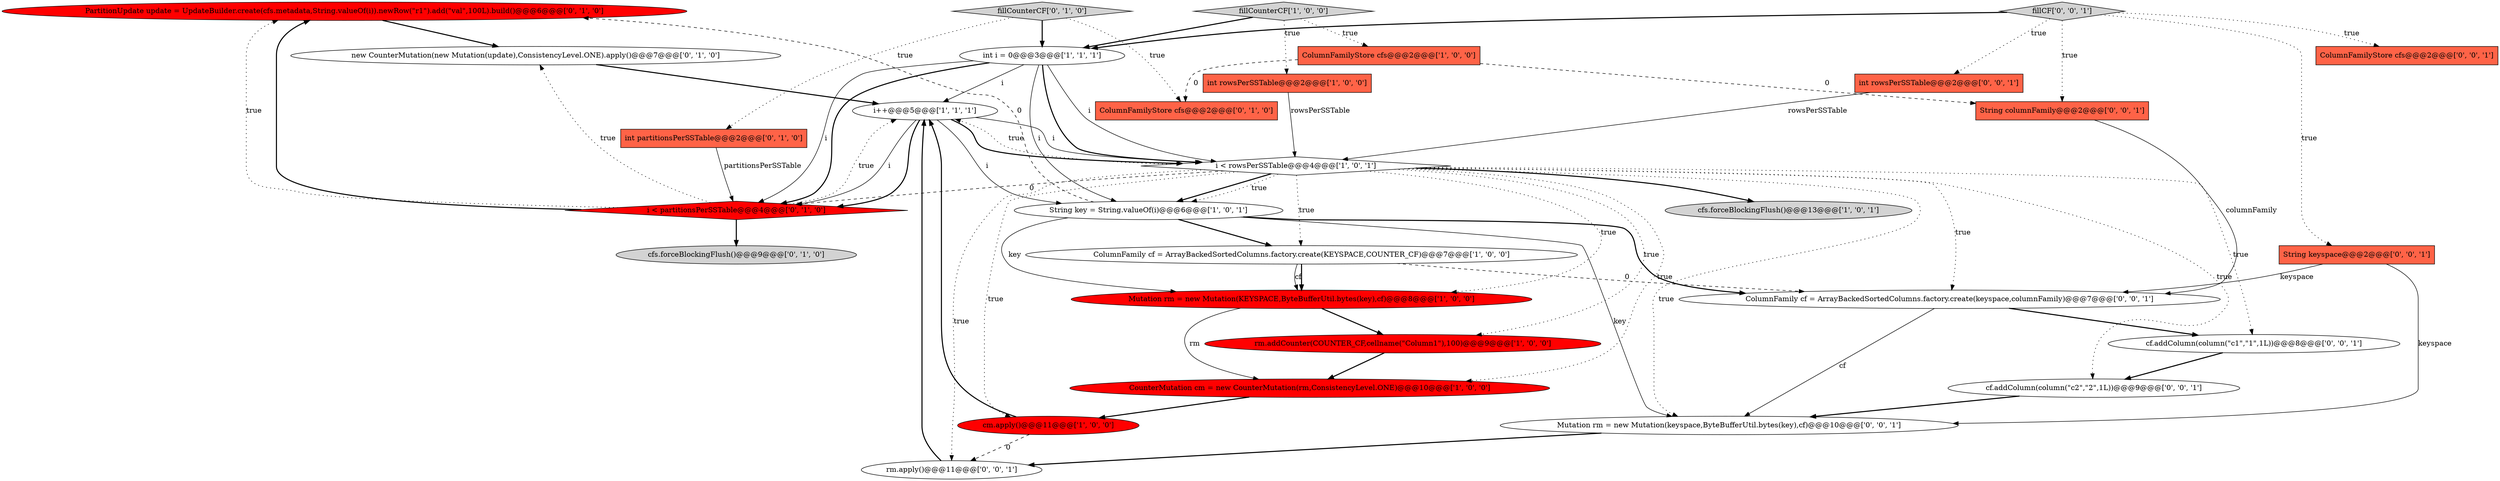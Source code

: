 digraph {
17 [style = filled, label = "PartitionUpdate update = UpdateBuilder.create(cfs.metadata,String.valueOf(i)).newRow(\"r1\").add(\"val\",100L).build()@@@6@@@['0', '1', '0']", fillcolor = red, shape = ellipse image = "AAA1AAABBB2BBB"];
10 [style = filled, label = "fillCounterCF['1', '0', '0']", fillcolor = lightgray, shape = diamond image = "AAA0AAABBB1BBB"];
0 [style = filled, label = "int rowsPerSSTable@@@2@@@['1', '0', '0']", fillcolor = tomato, shape = box image = "AAA0AAABBB1BBB"];
18 [style = filled, label = "i < partitionsPerSSTable@@@4@@@['0', '1', '0']", fillcolor = red, shape = diamond image = "AAA1AAABBB2BBB"];
11 [style = filled, label = "i++@@@5@@@['1', '1', '1']", fillcolor = white, shape = ellipse image = "AAA0AAABBB1BBB"];
6 [style = filled, label = "ColumnFamily cf = ArrayBackedSortedColumns.factory.create(KEYSPACE,COUNTER_CF)@@@7@@@['1', '0', '0']", fillcolor = white, shape = ellipse image = "AAA0AAABBB1BBB"];
7 [style = filled, label = "cm.apply()@@@11@@@['1', '0', '0']", fillcolor = red, shape = ellipse image = "AAA1AAABBB1BBB"];
19 [style = filled, label = "ColumnFamilyStore cfs@@@2@@@['0', '1', '0']", fillcolor = tomato, shape = box image = "AAA1AAABBB2BBB"];
8 [style = filled, label = "CounterMutation cm = new CounterMutation(rm,ConsistencyLevel.ONE)@@@10@@@['1', '0', '0']", fillcolor = red, shape = ellipse image = "AAA1AAABBB1BBB"];
23 [style = filled, label = "Mutation rm = new Mutation(keyspace,ByteBufferUtil.bytes(key),cf)@@@10@@@['0', '0', '1']", fillcolor = white, shape = ellipse image = "AAA0AAABBB3BBB"];
24 [style = filled, label = "cf.addColumn(column(\"c1\",\"1\",1L))@@@8@@@['0', '0', '1']", fillcolor = white, shape = ellipse image = "AAA0AAABBB3BBB"];
3 [style = filled, label = "i < rowsPerSSTable@@@4@@@['1', '0', '1']", fillcolor = white, shape = diamond image = "AAA0AAABBB1BBB"];
5 [style = filled, label = "int i = 0@@@3@@@['1', '1', '1']", fillcolor = white, shape = ellipse image = "AAA0AAABBB1BBB"];
28 [style = filled, label = "String columnFamily@@@2@@@['0', '0', '1']", fillcolor = tomato, shape = box image = "AAA0AAABBB3BBB"];
20 [style = filled, label = "ColumnFamilyStore cfs@@@2@@@['0', '0', '1']", fillcolor = tomato, shape = box image = "AAA0AAABBB3BBB"];
4 [style = filled, label = "cfs.forceBlockingFlush()@@@13@@@['1', '0', '1']", fillcolor = lightgray, shape = ellipse image = "AAA0AAABBB1BBB"];
26 [style = filled, label = "fillCF['0', '0', '1']", fillcolor = lightgray, shape = diamond image = "AAA0AAABBB3BBB"];
15 [style = filled, label = "int partitionsPerSSTable@@@2@@@['0', '1', '0']", fillcolor = tomato, shape = box image = "AAA0AAABBB2BBB"];
21 [style = filled, label = "int rowsPerSSTable@@@2@@@['0', '0', '1']", fillcolor = tomato, shape = box image = "AAA0AAABBB3BBB"];
14 [style = filled, label = "fillCounterCF['0', '1', '0']", fillcolor = lightgray, shape = diamond image = "AAA0AAABBB2BBB"];
13 [style = filled, label = "new CounterMutation(new Mutation(update),ConsistencyLevel.ONE).apply()@@@7@@@['0', '1', '0']", fillcolor = white, shape = ellipse image = "AAA0AAABBB2BBB"];
22 [style = filled, label = "ColumnFamily cf = ArrayBackedSortedColumns.factory.create(keyspace,columnFamily)@@@7@@@['0', '0', '1']", fillcolor = white, shape = ellipse image = "AAA0AAABBB3BBB"];
25 [style = filled, label = "cf.addColumn(column(\"c2\",\"2\",1L))@@@9@@@['0', '0', '1']", fillcolor = white, shape = ellipse image = "AAA0AAABBB3BBB"];
2 [style = filled, label = "rm.addCounter(COUNTER_CF,cellname(\"Column1\"),100)@@@9@@@['1', '0', '0']", fillcolor = red, shape = ellipse image = "AAA1AAABBB1BBB"];
9 [style = filled, label = "ColumnFamilyStore cfs@@@2@@@['1', '0', '0']", fillcolor = tomato, shape = box image = "AAA1AAABBB1BBB"];
16 [style = filled, label = "cfs.forceBlockingFlush()@@@9@@@['0', '1', '0']", fillcolor = lightgray, shape = ellipse image = "AAA0AAABBB2BBB"];
12 [style = filled, label = "Mutation rm = new Mutation(KEYSPACE,ByteBufferUtil.bytes(key),cf)@@@8@@@['1', '0', '0']", fillcolor = red, shape = ellipse image = "AAA1AAABBB1BBB"];
1 [style = filled, label = "String key = String.valueOf(i)@@@6@@@['1', '0', '1']", fillcolor = white, shape = ellipse image = "AAA0AAABBB1BBB"];
27 [style = filled, label = "String keyspace@@@2@@@['0', '0', '1']", fillcolor = tomato, shape = box image = "AAA0AAABBB3BBB"];
29 [style = filled, label = "rm.apply()@@@11@@@['0', '0', '1']", fillcolor = white, shape = ellipse image = "AAA0AAABBB3BBB"];
5->3 [style = bold, label=""];
3->11 [style = dotted, label="true"];
3->7 [style = dotted, label="true"];
27->23 [style = solid, label="keyspace"];
7->11 [style = bold, label=""];
14->19 [style = dotted, label="true"];
3->1 [style = bold, label=""];
6->12 [style = solid, label="cf"];
5->3 [style = solid, label="i"];
1->23 [style = solid, label="key"];
3->29 [style = dotted, label="true"];
25->23 [style = bold, label=""];
26->5 [style = bold, label=""];
3->2 [style = dotted, label="true"];
26->27 [style = dotted, label="true"];
3->18 [style = dashed, label="0"];
9->28 [style = dashed, label="0"];
11->1 [style = solid, label="i"];
18->17 [style = bold, label=""];
18->13 [style = dotted, label="true"];
11->3 [style = solid, label="i"];
26->20 [style = dotted, label="true"];
28->22 [style = solid, label="columnFamily"];
5->18 [style = bold, label=""];
5->11 [style = solid, label="i"];
5->1 [style = solid, label="i"];
3->6 [style = dotted, label="true"];
10->9 [style = dotted, label="true"];
3->4 [style = bold, label=""];
1->12 [style = solid, label="key"];
13->11 [style = bold, label=""];
12->8 [style = solid, label="rm"];
11->18 [style = bold, label=""];
3->25 [style = dotted, label="true"];
8->7 [style = bold, label=""];
3->24 [style = dotted, label="true"];
6->22 [style = dashed, label="0"];
1->22 [style = bold, label=""];
23->29 [style = bold, label=""];
9->19 [style = dashed, label="0"];
18->11 [style = dotted, label="true"];
12->2 [style = bold, label=""];
18->16 [style = bold, label=""];
0->3 [style = solid, label="rowsPerSSTable"];
27->22 [style = solid, label="keyspace"];
1->6 [style = bold, label=""];
14->15 [style = dotted, label="true"];
10->5 [style = bold, label=""];
1->17 [style = dashed, label="0"];
11->3 [style = bold, label=""];
26->21 [style = dotted, label="true"];
24->25 [style = bold, label=""];
3->12 [style = dotted, label="true"];
26->28 [style = dotted, label="true"];
3->22 [style = dotted, label="true"];
5->18 [style = solid, label="i"];
10->0 [style = dotted, label="true"];
22->23 [style = solid, label="cf"];
7->29 [style = dashed, label="0"];
17->13 [style = bold, label=""];
15->18 [style = solid, label="partitionsPerSSTable"];
18->17 [style = dotted, label="true"];
22->24 [style = bold, label=""];
21->3 [style = solid, label="rowsPerSSTable"];
3->8 [style = dotted, label="true"];
3->1 [style = dotted, label="true"];
29->11 [style = bold, label=""];
11->18 [style = solid, label="i"];
2->8 [style = bold, label=""];
14->5 [style = bold, label=""];
3->23 [style = dotted, label="true"];
6->12 [style = bold, label=""];
}
